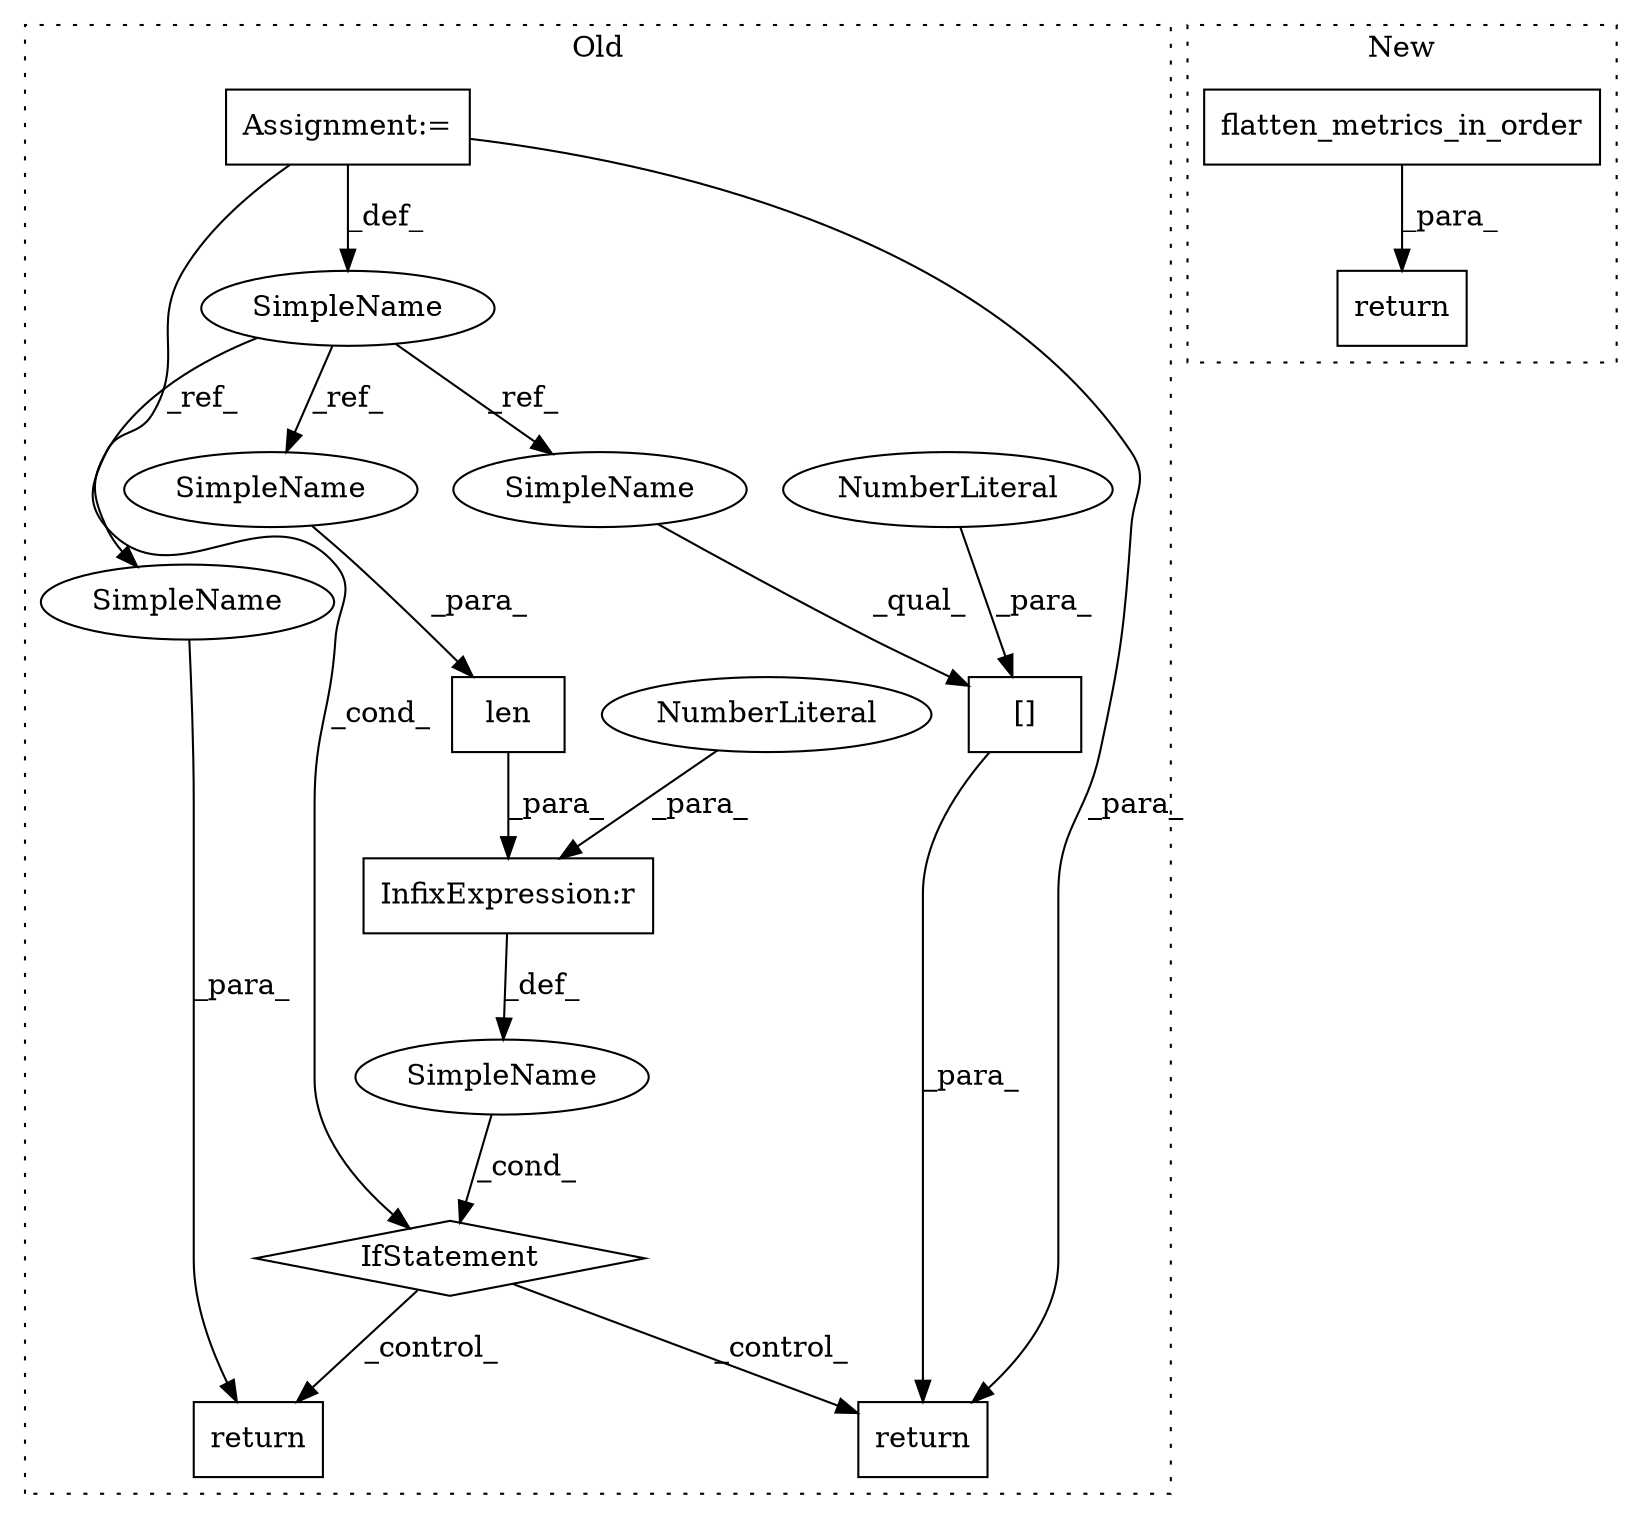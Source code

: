 digraph G {
subgraph cluster0 {
1 [label="[]" a="2" s="36708,36717" l="8,1" shape="box"];
3 [label="SimpleName" a="42" s="36517" l="7" shape="ellipse"];
4 [label="return" a="41" s="36734" l="7" shape="box"];
5 [label="NumberLiteral" a="34" s="36716" l="1" shape="ellipse"];
6 [label="SimpleName" a="42" s="" l="" shape="ellipse"];
7 [label="return" a="41" s="36701" l="7" shape="box"];
8 [label="InfixExpression:r" a="27" s="36684" l="4" shape="box"];
9 [label="NumberLiteral" a="34" s="36688" l="1" shape="ellipse"];
10 [label="len" a="32" s="36672,36683" l="4,1" shape="box"];
11 [label="IfStatement" a="25" s="36668,36689" l="4,2" shape="diamond"];
12 [label="Assignment:=" a="7" s="36524" l="14" shape="box"];
14 [label="SimpleName" a="42" s="36741" l="7" shape="ellipse"];
15 [label="SimpleName" a="42" s="36708" l="7" shape="ellipse"];
16 [label="SimpleName" a="42" s="36676" l="7" shape="ellipse"];
label = "Old";
style="dotted";
}
subgraph cluster1 {
2 [label="flatten_metrics_in_order" a="32" s="36521,36569" l="25,1" shape="box"];
13 [label="return" a="41" s="36514" l="7" shape="box"];
label = "New";
style="dotted";
}
1 -> 7 [label="_para_"];
2 -> 13 [label="_para_"];
3 -> 15 [label="_ref_"];
3 -> 16 [label="_ref_"];
3 -> 14 [label="_ref_"];
5 -> 1 [label="_para_"];
6 -> 11 [label="_cond_"];
8 -> 6 [label="_def_"];
9 -> 8 [label="_para_"];
10 -> 8 [label="_para_"];
11 -> 4 [label="_control_"];
11 -> 7 [label="_control_"];
12 -> 11 [label="_cond_"];
12 -> 3 [label="_def_"];
12 -> 7 [label="_para_"];
14 -> 4 [label="_para_"];
15 -> 1 [label="_qual_"];
16 -> 10 [label="_para_"];
}
